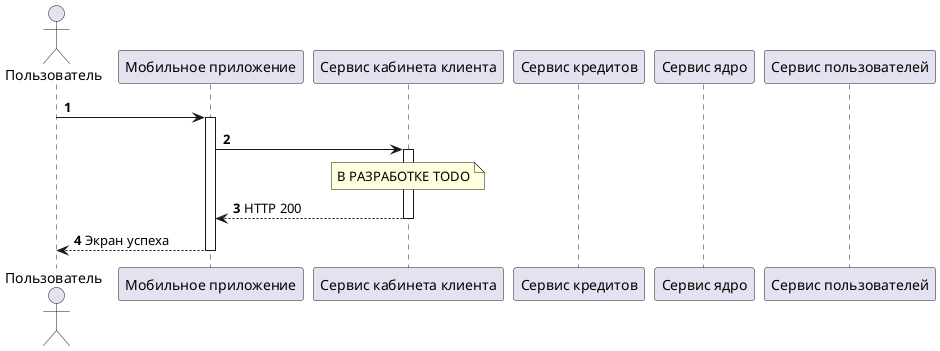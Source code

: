 @startuml
'https://plantuml.com/sequence-diagram

autonumber

actor "Пользователь" as User
participant "Мобильное приложение" as MobileApp
participant "Сервис кабинета клиента" as ClientService
participant "Сервис кредитов" as LoanService
participant "Сервис ядро" as CoreService
participant "Сервис пользователей" as UserService

User -> MobileApp
activate MobileApp

    MobileApp -> ClientService
    activate ClientService

        note over ClientService
        В РАЗРАБОТКЕ TODO
        end note

    return HTTP 200
return Экран успеха

@enduml